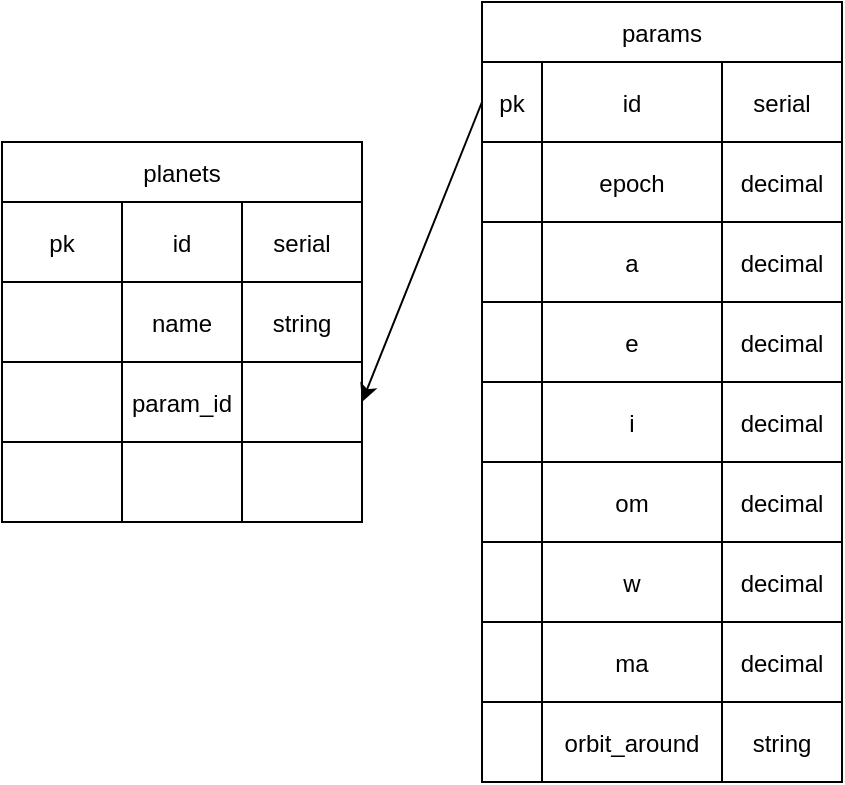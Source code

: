 <mxfile>
    <diagram id="q4XRHtFyhtpej8v6FrXt" name="Page-1">
        <mxGraphModel dx="1024" dy="647" grid="1" gridSize="10" guides="1" tooltips="1" connect="1" arrows="1" fold="1" page="1" pageScale="1" pageWidth="827" pageHeight="1169" math="0" shadow="0">
            <root>
                <mxCell id="0"/>
                <mxCell id="1" parent="0"/>
                <mxCell id="76" value="" style="edgeStyle=none;exitX=0;exitY=0.5;exitDx=0;exitDy=0;entryX=1;entryY=0.5;entryDx=0;entryDy=0;labelBackgroundColor=default;" parent="1" source="60" target="47" edge="1">
                    <mxGeometry relative="1" as="geometry">
                        <mxPoint x="300" y="200" as="targetPoint"/>
                    </mxGeometry>
                </mxCell>
                <mxCell id="38" value="planets" style="shape=table;startSize=30;container=1;collapsible=0;childLayout=tableLayout;labelBackgroundColor=default;gradientColor=none;labelBorderColor=none;" parent="1" vertex="1">
                    <mxGeometry x="70" y="110" width="180" height="190" as="geometry"/>
                </mxCell>
                <mxCell id="39" value="" style="shape=tableRow;horizontal=0;startSize=0;swimlaneHead=0;swimlaneBody=0;top=0;left=0;bottom=0;right=0;collapsible=0;dropTarget=0;fillColor=none;points=[[0,0.5],[1,0.5]];portConstraint=eastwest;labelBackgroundColor=default;" parent="38" vertex="1">
                    <mxGeometry y="30" width="180" height="40" as="geometry"/>
                </mxCell>
                <mxCell id="40" value="pk" style="shape=partialRectangle;connectable=0;overflow=hidden;fillColor=none;top=0;left=0;bottom=0;right=0;pointerEvents=1;labelBackgroundColor=default;" parent="39" vertex="1">
                    <mxGeometry width="60" height="40" as="geometry">
                        <mxRectangle width="60" height="40" as="alternateBounds"/>
                    </mxGeometry>
                </mxCell>
                <mxCell id="41" value="id" style="shape=partialRectangle;connectable=0;overflow=hidden;fillColor=none;top=0;left=0;bottom=0;right=0;pointerEvents=1;labelBackgroundColor=default;" parent="39" vertex="1">
                    <mxGeometry x="60" width="60" height="40" as="geometry">
                        <mxRectangle width="60" height="40" as="alternateBounds"/>
                    </mxGeometry>
                </mxCell>
                <mxCell id="42" value="serial" style="shape=partialRectangle;connectable=0;overflow=hidden;fillColor=none;top=0;left=0;bottom=0;right=0;pointerEvents=1;labelBackgroundColor=default;" parent="39" vertex="1">
                    <mxGeometry x="120" width="60" height="40" as="geometry">
                        <mxRectangle width="60" height="40" as="alternateBounds"/>
                    </mxGeometry>
                </mxCell>
                <mxCell id="43" value="" style="shape=tableRow;horizontal=0;startSize=0;swimlaneHead=0;swimlaneBody=0;top=0;left=0;bottom=0;right=0;collapsible=0;dropTarget=0;fillColor=none;points=[[0,0.5],[1,0.5]];portConstraint=eastwest;labelBackgroundColor=default;" parent="38" vertex="1">
                    <mxGeometry y="70" width="180" height="40" as="geometry"/>
                </mxCell>
                <mxCell id="44" value="" style="shape=partialRectangle;connectable=0;overflow=hidden;fillColor=none;top=0;left=0;bottom=0;right=0;pointerEvents=1;labelBackgroundColor=default;" parent="43" vertex="1">
                    <mxGeometry width="60" height="40" as="geometry">
                        <mxRectangle width="60" height="40" as="alternateBounds"/>
                    </mxGeometry>
                </mxCell>
                <mxCell id="45" value="name" style="shape=partialRectangle;connectable=0;overflow=hidden;fillColor=none;top=0;left=0;bottom=0;right=0;pointerEvents=1;labelBackgroundColor=default;" parent="43" vertex="1">
                    <mxGeometry x="60" width="60" height="40" as="geometry">
                        <mxRectangle width="60" height="40" as="alternateBounds"/>
                    </mxGeometry>
                </mxCell>
                <mxCell id="46" value="string" style="shape=partialRectangle;connectable=0;overflow=hidden;fillColor=none;top=0;left=0;bottom=0;right=0;pointerEvents=1;labelBackgroundColor=default;" parent="43" vertex="1">
                    <mxGeometry x="120" width="60" height="40" as="geometry">
                        <mxRectangle width="60" height="40" as="alternateBounds"/>
                    </mxGeometry>
                </mxCell>
                <mxCell id="47" value="" style="shape=tableRow;horizontal=0;startSize=0;swimlaneHead=0;swimlaneBody=0;top=0;left=0;bottom=0;right=0;collapsible=0;dropTarget=0;fillColor=none;points=[[0,0.5],[1,0.5]];portConstraint=eastwest;labelBackgroundColor=default;" parent="38" vertex="1">
                    <mxGeometry y="110" width="180" height="40" as="geometry"/>
                </mxCell>
                <mxCell id="48" value="" style="shape=partialRectangle;connectable=0;overflow=hidden;fillColor=none;top=0;left=0;bottom=0;right=0;pointerEvents=1;labelBackgroundColor=default;" parent="47" vertex="1">
                    <mxGeometry width="60" height="40" as="geometry">
                        <mxRectangle width="60" height="40" as="alternateBounds"/>
                    </mxGeometry>
                </mxCell>
                <mxCell id="49" value="param_id" style="shape=partialRectangle;connectable=0;overflow=hidden;fillColor=none;top=0;left=0;bottom=0;right=0;pointerEvents=1;labelBackgroundColor=default;" parent="47" vertex="1">
                    <mxGeometry x="60" width="60" height="40" as="geometry">
                        <mxRectangle width="60" height="40" as="alternateBounds"/>
                    </mxGeometry>
                </mxCell>
                <mxCell id="50" value="" style="shape=partialRectangle;connectable=0;overflow=hidden;fillColor=none;top=0;left=0;bottom=0;right=0;pointerEvents=1;labelBackgroundColor=default;" parent="47" vertex="1">
                    <mxGeometry x="120" width="60" height="40" as="geometry">
                        <mxRectangle width="60" height="40" as="alternateBounds"/>
                    </mxGeometry>
                </mxCell>
                <mxCell id="51" value="" style="shape=tableRow;horizontal=0;startSize=0;swimlaneHead=0;swimlaneBody=0;top=0;left=0;bottom=0;right=0;collapsible=0;dropTarget=0;fillColor=none;points=[[0,0.5],[1,0.5]];portConstraint=eastwest;labelBackgroundColor=default;" parent="38" vertex="1">
                    <mxGeometry y="150" width="180" height="40" as="geometry"/>
                </mxCell>
                <mxCell id="52" value="" style="shape=partialRectangle;connectable=0;overflow=hidden;fillColor=none;top=0;left=0;bottom=0;right=0;pointerEvents=1;labelBackgroundColor=default;" parent="51" vertex="1">
                    <mxGeometry width="60" height="40" as="geometry">
                        <mxRectangle width="60" height="40" as="alternateBounds"/>
                    </mxGeometry>
                </mxCell>
                <mxCell id="53" value="" style="shape=partialRectangle;connectable=0;overflow=hidden;fillColor=none;top=0;left=0;bottom=0;right=0;pointerEvents=1;labelBackgroundColor=default;" parent="51" vertex="1">
                    <mxGeometry x="60" width="60" height="40" as="geometry">
                        <mxRectangle width="60" height="40" as="alternateBounds"/>
                    </mxGeometry>
                </mxCell>
                <mxCell id="54" value="" style="shape=partialRectangle;connectable=0;overflow=hidden;fillColor=none;top=0;left=0;bottom=0;right=0;pointerEvents=1;labelBackgroundColor=default;" parent="51" vertex="1">
                    <mxGeometry x="120" width="60" height="40" as="geometry">
                        <mxRectangle width="60" height="40" as="alternateBounds"/>
                    </mxGeometry>
                </mxCell>
                <mxCell id="59" value="params" style="shape=table;startSize=30;container=1;collapsible=0;childLayout=tableLayout;strokeColor=default;fillColor=default;swimlaneLine=1;labelBackgroundColor=default;" parent="1" vertex="1">
                    <mxGeometry x="310" y="40" width="180" height="390" as="geometry"/>
                </mxCell>
                <mxCell id="60" value="" style="shape=tableRow;horizontal=0;startSize=0;swimlaneHead=0;swimlaneBody=0;top=0;left=0;bottom=0;right=0;collapsible=0;dropTarget=0;fillColor=none;points=[[0,0.5],[1,0.5]];portConstraint=eastwest;labelBackgroundColor=default;" parent="59" vertex="1">
                    <mxGeometry y="30" width="180" height="40" as="geometry"/>
                </mxCell>
                <mxCell id="61" value="pk" style="shape=partialRectangle;connectable=0;overflow=hidden;fillColor=none;top=0;left=0;bottom=0;right=0;pointerEvents=1;labelBackgroundColor=default;" parent="60" vertex="1">
                    <mxGeometry width="30" height="40" as="geometry">
                        <mxRectangle width="30" height="40" as="alternateBounds"/>
                    </mxGeometry>
                </mxCell>
                <mxCell id="62" value="id" style="shape=partialRectangle;connectable=0;overflow=hidden;fillColor=none;top=0;left=0;bottom=0;right=0;pointerEvents=1;labelBackgroundColor=default;" parent="60" vertex="1">
                    <mxGeometry x="30" width="90" height="40" as="geometry">
                        <mxRectangle width="90" height="40" as="alternateBounds"/>
                    </mxGeometry>
                </mxCell>
                <mxCell id="63" value="serial" style="shape=partialRectangle;connectable=0;overflow=hidden;fillColor=none;top=0;left=0;bottom=0;right=0;pointerEvents=1;labelBackgroundColor=default;" parent="60" vertex="1">
                    <mxGeometry x="120" width="60" height="40" as="geometry">
                        <mxRectangle width="60" height="40" as="alternateBounds"/>
                    </mxGeometry>
                </mxCell>
                <mxCell id="64" value="" style="shape=tableRow;horizontal=0;startSize=0;swimlaneHead=0;swimlaneBody=0;top=0;left=0;bottom=0;right=0;collapsible=0;dropTarget=0;fillColor=none;points=[[0,0.5],[1,0.5]];portConstraint=eastwest;labelBackgroundColor=default;" parent="59" vertex="1">
                    <mxGeometry y="70" width="180" height="40" as="geometry"/>
                </mxCell>
                <mxCell id="65" value="" style="shape=partialRectangle;connectable=0;overflow=hidden;fillColor=none;top=0;left=0;bottom=0;right=0;pointerEvents=1;labelBackgroundColor=default;" parent="64" vertex="1">
                    <mxGeometry width="30" height="40" as="geometry">
                        <mxRectangle width="30" height="40" as="alternateBounds"/>
                    </mxGeometry>
                </mxCell>
                <mxCell id="66" value="epoch" style="shape=partialRectangle;connectable=0;overflow=hidden;fillColor=none;top=0;left=0;bottom=0;right=0;pointerEvents=1;labelBackgroundColor=default;" parent="64" vertex="1">
                    <mxGeometry x="30" width="90" height="40" as="geometry">
                        <mxRectangle width="90" height="40" as="alternateBounds"/>
                    </mxGeometry>
                </mxCell>
                <mxCell id="67" value="decimal" style="shape=partialRectangle;connectable=0;overflow=hidden;fillColor=none;top=0;left=0;bottom=0;right=0;pointerEvents=1;strokeColor=default;fontColor=default;labelBackgroundColor=default;labelBorderColor=none;" parent="64" vertex="1">
                    <mxGeometry x="120" width="60" height="40" as="geometry">
                        <mxRectangle width="60" height="40" as="alternateBounds"/>
                    </mxGeometry>
                </mxCell>
                <mxCell id="68" value="" style="shape=tableRow;horizontal=0;startSize=0;swimlaneHead=0;swimlaneBody=0;top=0;left=0;bottom=0;right=0;collapsible=0;dropTarget=0;fillColor=none;points=[[0,0.5],[1,0.5]];portConstraint=eastwest;labelBackgroundColor=default;" parent="59" vertex="1">
                    <mxGeometry y="110" width="180" height="40" as="geometry"/>
                </mxCell>
                <mxCell id="69" value="" style="shape=partialRectangle;connectable=0;overflow=hidden;fillColor=none;top=0;left=0;bottom=0;right=0;pointerEvents=1;labelBackgroundColor=default;" parent="68" vertex="1">
                    <mxGeometry width="30" height="40" as="geometry">
                        <mxRectangle width="30" height="40" as="alternateBounds"/>
                    </mxGeometry>
                </mxCell>
                <mxCell id="70" value="a" style="shape=partialRectangle;connectable=0;overflow=hidden;fillColor=none;top=0;left=0;bottom=0;right=0;pointerEvents=1;labelBackgroundColor=default;" parent="68" vertex="1">
                    <mxGeometry x="30" width="90" height="40" as="geometry">
                        <mxRectangle width="90" height="40" as="alternateBounds"/>
                    </mxGeometry>
                </mxCell>
                <mxCell id="71" value="decimal" style="shape=partialRectangle;connectable=0;overflow=hidden;fillColor=none;top=0;left=0;bottom=0;right=0;pointerEvents=1;labelBackgroundColor=default;fontColor=default;" parent="68" vertex="1">
                    <mxGeometry x="120" width="60" height="40" as="geometry">
                        <mxRectangle width="60" height="40" as="alternateBounds"/>
                    </mxGeometry>
                </mxCell>
                <mxCell id="72" value="" style="shape=tableRow;horizontal=0;startSize=0;swimlaneHead=0;swimlaneBody=0;top=0;left=0;bottom=0;right=0;collapsible=0;dropTarget=0;fillColor=none;points=[[0,0.5],[1,0.5]];portConstraint=eastwest;labelBackgroundColor=default;" parent="59" vertex="1">
                    <mxGeometry y="150" width="180" height="40" as="geometry"/>
                </mxCell>
                <mxCell id="73" value="" style="shape=partialRectangle;connectable=0;overflow=hidden;fillColor=none;top=0;left=0;bottom=0;right=0;pointerEvents=1;labelBackgroundColor=default;" parent="72" vertex="1">
                    <mxGeometry width="30" height="40" as="geometry">
                        <mxRectangle width="30" height="40" as="alternateBounds"/>
                    </mxGeometry>
                </mxCell>
                <mxCell id="74" value="e" style="shape=partialRectangle;connectable=0;overflow=hidden;fillColor=none;top=0;left=0;bottom=0;right=0;pointerEvents=1;labelBackgroundColor=default;" parent="72" vertex="1">
                    <mxGeometry x="30" width="90" height="40" as="geometry">
                        <mxRectangle width="90" height="40" as="alternateBounds"/>
                    </mxGeometry>
                </mxCell>
                <mxCell id="75" value="decimal" style="shape=partialRectangle;connectable=0;overflow=hidden;fillColor=none;top=0;left=0;bottom=0;right=0;pointerEvents=1;fontColor=default;labelBackgroundColor=default;" parent="72" vertex="1">
                    <mxGeometry x="120" width="60" height="40" as="geometry">
                        <mxRectangle width="60" height="40" as="alternateBounds"/>
                    </mxGeometry>
                </mxCell>
                <mxCell id="89" value="" style="shape=tableRow;horizontal=0;startSize=0;swimlaneHead=0;swimlaneBody=0;top=0;left=0;bottom=0;right=0;collapsible=0;dropTarget=0;fillColor=none;points=[[0,0.5],[1,0.5]];portConstraint=eastwest;labelBackgroundColor=default;" parent="59" vertex="1">
                    <mxGeometry y="190" width="180" height="40" as="geometry"/>
                </mxCell>
                <mxCell id="90" value="" style="shape=partialRectangle;connectable=0;overflow=hidden;fillColor=none;top=0;left=0;bottom=0;right=0;pointerEvents=1;labelBackgroundColor=default;" parent="89" vertex="1">
                    <mxGeometry width="30" height="40" as="geometry">
                        <mxRectangle width="30" height="40" as="alternateBounds"/>
                    </mxGeometry>
                </mxCell>
                <mxCell id="91" value="i" style="shape=partialRectangle;connectable=0;overflow=hidden;fillColor=none;top=0;left=0;bottom=0;right=0;pointerEvents=1;labelBackgroundColor=default;" parent="89" vertex="1">
                    <mxGeometry x="30" width="90" height="40" as="geometry">
                        <mxRectangle width="90" height="40" as="alternateBounds"/>
                    </mxGeometry>
                </mxCell>
                <mxCell id="92" value="decimal" style="shape=partialRectangle;connectable=0;overflow=hidden;fillColor=none;top=0;left=0;bottom=0;right=0;pointerEvents=1;fontColor=default;labelBackgroundColor=default;" parent="89" vertex="1">
                    <mxGeometry x="120" width="60" height="40" as="geometry">
                        <mxRectangle width="60" height="40" as="alternateBounds"/>
                    </mxGeometry>
                </mxCell>
                <mxCell id="85" value="" style="shape=tableRow;horizontal=0;startSize=0;swimlaneHead=0;swimlaneBody=0;top=0;left=0;bottom=0;right=0;collapsible=0;dropTarget=0;fillColor=none;points=[[0,0.5],[1,0.5]];portConstraint=eastwest;labelBackgroundColor=default;" parent="59" vertex="1">
                    <mxGeometry y="230" width="180" height="40" as="geometry"/>
                </mxCell>
                <mxCell id="86" value="" style="shape=partialRectangle;connectable=0;overflow=hidden;fillColor=none;top=0;left=0;bottom=0;right=0;pointerEvents=1;labelBackgroundColor=default;" parent="85" vertex="1">
                    <mxGeometry width="30" height="40" as="geometry">
                        <mxRectangle width="30" height="40" as="alternateBounds"/>
                    </mxGeometry>
                </mxCell>
                <mxCell id="87" value="om" style="shape=partialRectangle;connectable=0;overflow=hidden;fillColor=none;top=0;left=0;bottom=0;right=0;pointerEvents=1;labelBackgroundColor=default;" parent="85" vertex="1">
                    <mxGeometry x="30" width="90" height="40" as="geometry">
                        <mxRectangle width="90" height="40" as="alternateBounds"/>
                    </mxGeometry>
                </mxCell>
                <mxCell id="88" value="decimal" style="shape=partialRectangle;connectable=0;overflow=hidden;fillColor=none;top=0;left=0;bottom=0;right=0;pointerEvents=1;fontColor=default;labelBackgroundColor=default;" parent="85" vertex="1">
                    <mxGeometry x="120" width="60" height="40" as="geometry">
                        <mxRectangle width="60" height="40" as="alternateBounds"/>
                    </mxGeometry>
                </mxCell>
                <mxCell id="81" value="" style="shape=tableRow;horizontal=0;startSize=0;swimlaneHead=0;swimlaneBody=0;top=0;left=0;bottom=0;right=0;collapsible=0;dropTarget=0;fillColor=none;points=[[0,0.5],[1,0.5]];portConstraint=eastwest;labelBackgroundColor=default;" parent="59" vertex="1">
                    <mxGeometry y="270" width="180" height="40" as="geometry"/>
                </mxCell>
                <mxCell id="82" value="" style="shape=partialRectangle;connectable=0;overflow=hidden;fillColor=none;top=0;left=0;bottom=0;right=0;pointerEvents=1;labelBackgroundColor=default;" parent="81" vertex="1">
                    <mxGeometry width="30" height="40" as="geometry">
                        <mxRectangle width="30" height="40" as="alternateBounds"/>
                    </mxGeometry>
                </mxCell>
                <mxCell id="83" value="w" style="shape=partialRectangle;connectable=0;overflow=hidden;fillColor=none;top=0;left=0;bottom=0;right=0;pointerEvents=1;labelBackgroundColor=default;" parent="81" vertex="1">
                    <mxGeometry x="30" width="90" height="40" as="geometry">
                        <mxRectangle width="90" height="40" as="alternateBounds"/>
                    </mxGeometry>
                </mxCell>
                <mxCell id="84" value="decimal" style="shape=partialRectangle;connectable=0;overflow=hidden;fillColor=none;top=0;left=0;bottom=0;right=0;pointerEvents=1;fontColor=default;labelBackgroundColor=default;" parent="81" vertex="1">
                    <mxGeometry x="120" width="60" height="40" as="geometry">
                        <mxRectangle width="60" height="40" as="alternateBounds"/>
                    </mxGeometry>
                </mxCell>
                <mxCell id="77" value="" style="shape=tableRow;horizontal=0;startSize=0;swimlaneHead=0;swimlaneBody=0;top=0;left=0;bottom=0;right=0;collapsible=0;dropTarget=0;fillColor=none;points=[[0,0.5],[1,0.5]];portConstraint=eastwest;labelBackgroundColor=default;" parent="59" vertex="1">
                    <mxGeometry y="310" width="180" height="40" as="geometry"/>
                </mxCell>
                <mxCell id="78" value="" style="shape=partialRectangle;connectable=0;overflow=hidden;fillColor=none;top=0;left=0;bottom=0;right=0;pointerEvents=1;labelBackgroundColor=default;" parent="77" vertex="1">
                    <mxGeometry width="30" height="40" as="geometry">
                        <mxRectangle width="30" height="40" as="alternateBounds"/>
                    </mxGeometry>
                </mxCell>
                <mxCell id="79" value="ma" style="shape=partialRectangle;connectable=0;overflow=hidden;fillColor=none;top=0;left=0;bottom=0;right=0;pointerEvents=1;labelBackgroundColor=default;" parent="77" vertex="1">
                    <mxGeometry x="30" width="90" height="40" as="geometry">
                        <mxRectangle width="90" height="40" as="alternateBounds"/>
                    </mxGeometry>
                </mxCell>
                <mxCell id="80" value="decimal" style="shape=partialRectangle;connectable=0;overflow=hidden;fillColor=none;top=0;left=0;bottom=0;right=0;pointerEvents=1;fontColor=default;labelBackgroundColor=default;" parent="77" vertex="1">
                    <mxGeometry x="120" width="60" height="40" as="geometry">
                        <mxRectangle width="60" height="40" as="alternateBounds"/>
                    </mxGeometry>
                </mxCell>
                <mxCell id="93" style="shape=tableRow;horizontal=0;startSize=0;swimlaneHead=0;swimlaneBody=0;top=0;left=0;bottom=0;right=0;collapsible=0;dropTarget=0;fillColor=none;points=[[0,0.5],[1,0.5]];portConstraint=eastwest;labelBackgroundColor=default;" vertex="1" parent="59">
                    <mxGeometry y="350" width="180" height="40" as="geometry"/>
                </mxCell>
                <mxCell id="94" style="shape=partialRectangle;connectable=0;overflow=hidden;fillColor=none;top=0;left=0;bottom=0;right=0;pointerEvents=1;labelBackgroundColor=default;" vertex="1" parent="93">
                    <mxGeometry width="30" height="40" as="geometry">
                        <mxRectangle width="30" height="40" as="alternateBounds"/>
                    </mxGeometry>
                </mxCell>
                <mxCell id="95" value="orbit_around" style="shape=partialRectangle;connectable=0;overflow=hidden;fillColor=none;top=0;left=0;bottom=0;right=0;pointerEvents=1;labelBackgroundColor=default;" vertex="1" parent="93">
                    <mxGeometry x="30" width="90" height="40" as="geometry">
                        <mxRectangle width="90" height="40" as="alternateBounds"/>
                    </mxGeometry>
                </mxCell>
                <mxCell id="96" value="string" style="shape=partialRectangle;connectable=0;overflow=hidden;fillColor=none;top=0;left=0;bottom=0;right=0;pointerEvents=1;fontColor=default;labelBackgroundColor=default;" vertex="1" parent="93">
                    <mxGeometry x="120" width="60" height="40" as="geometry">
                        <mxRectangle width="60" height="40" as="alternateBounds"/>
                    </mxGeometry>
                </mxCell>
            </root>
        </mxGraphModel>
    </diagram>
</mxfile>
